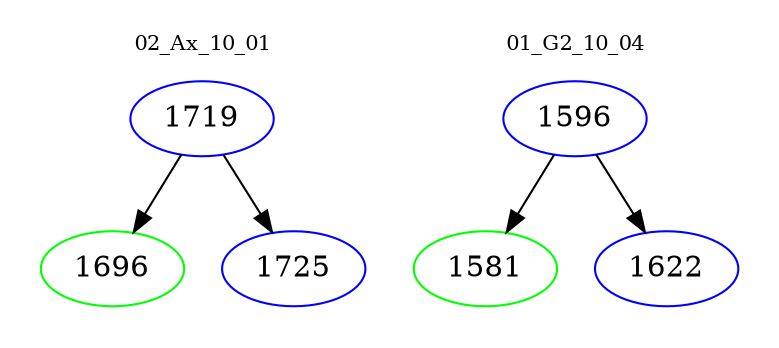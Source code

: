 digraph{
subgraph cluster_0 {
color = white
label = "02_Ax_10_01";
fontsize=10;
T0_1719 [label="1719", color="blue"]
T0_1719 -> T0_1696 [color="black"]
T0_1696 [label="1696", color="green"]
T0_1719 -> T0_1725 [color="black"]
T0_1725 [label="1725", color="blue"]
}
subgraph cluster_1 {
color = white
label = "01_G2_10_04";
fontsize=10;
T1_1596 [label="1596", color="blue"]
T1_1596 -> T1_1581 [color="black"]
T1_1581 [label="1581", color="green"]
T1_1596 -> T1_1622 [color="black"]
T1_1622 [label="1622", color="blue"]
}
}
